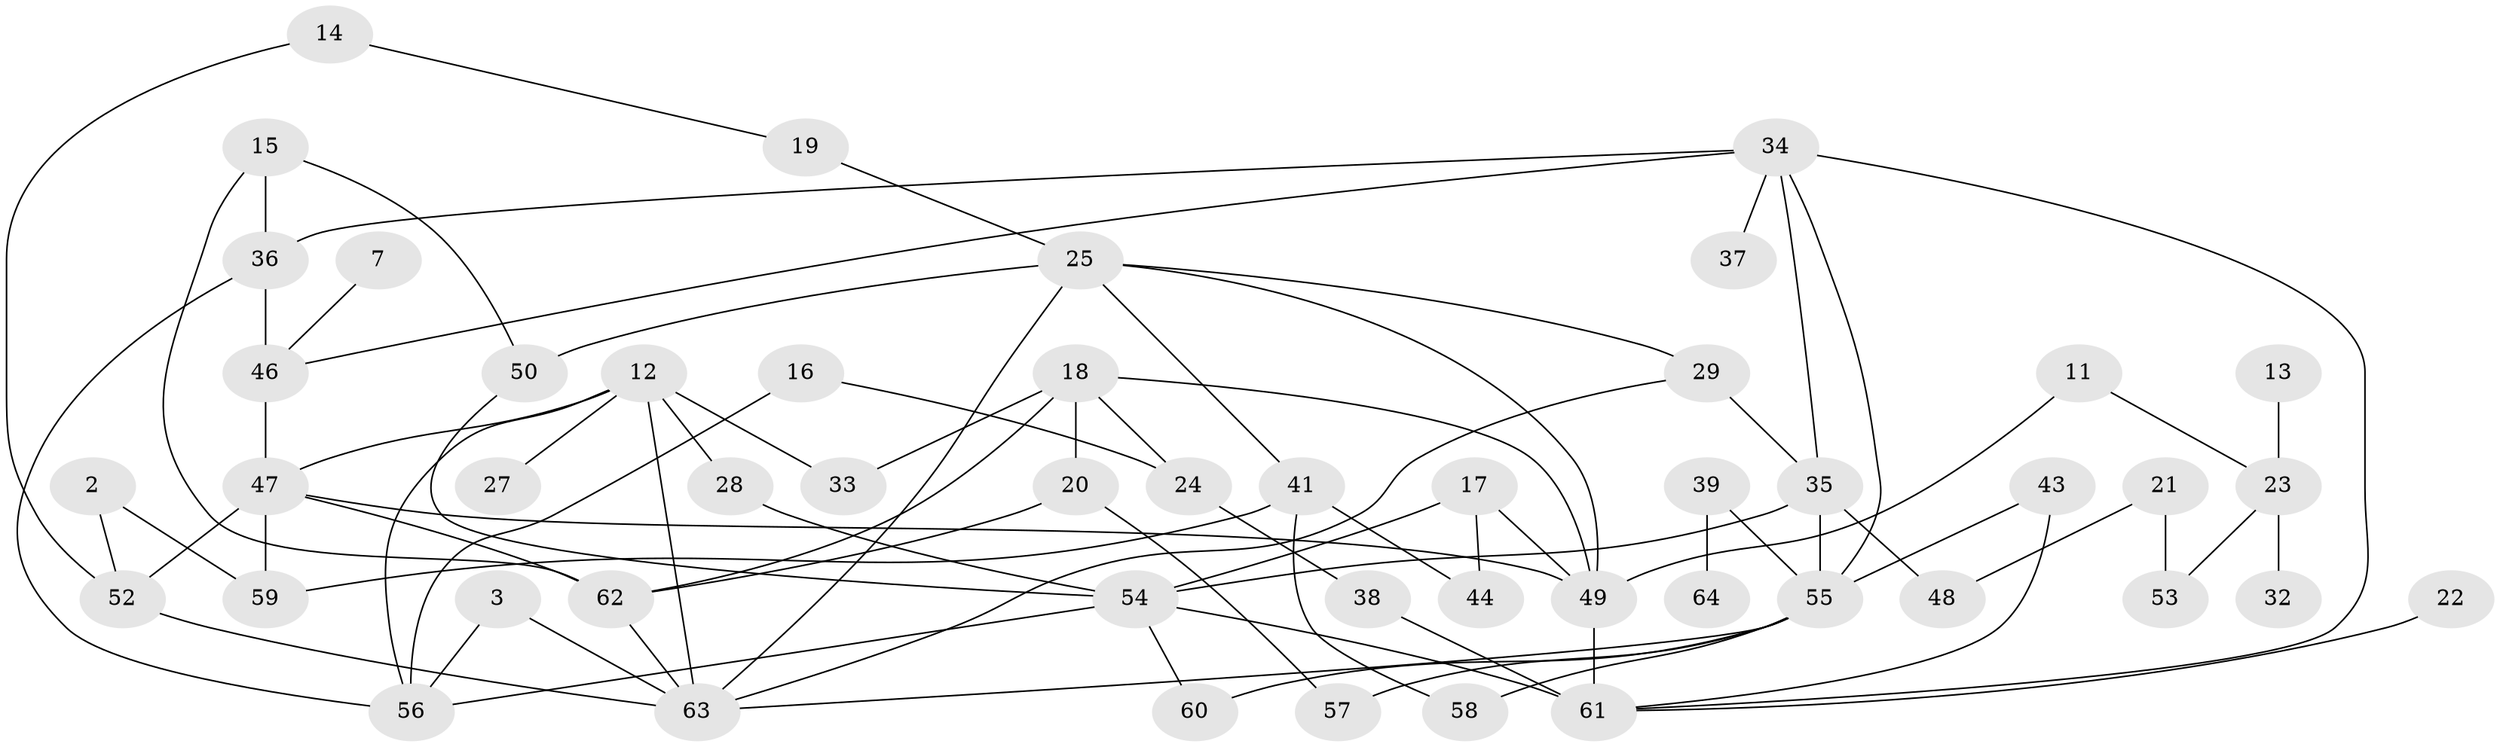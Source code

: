 // original degree distribution, {1: 0.140625, 3: 0.265625, 0: 0.109375, 5: 0.0703125, 4: 0.109375, 2: 0.296875, 7: 0.0078125}
// Generated by graph-tools (version 1.1) at 2025/49/03/09/25 03:49:14]
// undirected, 50 vertices, 81 edges
graph export_dot {
graph [start="1"]
  node [color=gray90,style=filled];
  2;
  3;
  7;
  11;
  12;
  13;
  14;
  15;
  16;
  17;
  18;
  19;
  20;
  21;
  22;
  23;
  24;
  25;
  27;
  28;
  29;
  32;
  33;
  34;
  35;
  36;
  37;
  38;
  39;
  41;
  43;
  44;
  46;
  47;
  48;
  49;
  50;
  52;
  53;
  54;
  55;
  56;
  57;
  58;
  59;
  60;
  61;
  62;
  63;
  64;
  2 -- 52 [weight=1.0];
  2 -- 59 [weight=1.0];
  3 -- 56 [weight=1.0];
  3 -- 63 [weight=1.0];
  7 -- 46 [weight=1.0];
  11 -- 23 [weight=1.0];
  11 -- 49 [weight=1.0];
  12 -- 27 [weight=1.0];
  12 -- 28 [weight=1.0];
  12 -- 33 [weight=1.0];
  12 -- 47 [weight=1.0];
  12 -- 56 [weight=1.0];
  12 -- 63 [weight=2.0];
  13 -- 23 [weight=1.0];
  14 -- 19 [weight=1.0];
  14 -- 52 [weight=1.0];
  15 -- 36 [weight=1.0];
  15 -- 50 [weight=1.0];
  15 -- 62 [weight=1.0];
  16 -- 24 [weight=1.0];
  16 -- 56 [weight=1.0];
  17 -- 44 [weight=1.0];
  17 -- 49 [weight=1.0];
  17 -- 54 [weight=1.0];
  18 -- 20 [weight=1.0];
  18 -- 24 [weight=1.0];
  18 -- 33 [weight=1.0];
  18 -- 49 [weight=1.0];
  18 -- 62 [weight=1.0];
  19 -- 25 [weight=1.0];
  20 -- 57 [weight=1.0];
  20 -- 62 [weight=1.0];
  21 -- 48 [weight=1.0];
  21 -- 53 [weight=1.0];
  22 -- 61 [weight=1.0];
  23 -- 32 [weight=1.0];
  23 -- 53 [weight=1.0];
  24 -- 38 [weight=1.0];
  25 -- 29 [weight=1.0];
  25 -- 41 [weight=1.0];
  25 -- 49 [weight=1.0];
  25 -- 50 [weight=1.0];
  25 -- 63 [weight=1.0];
  28 -- 54 [weight=1.0];
  29 -- 35 [weight=1.0];
  29 -- 63 [weight=1.0];
  34 -- 35 [weight=1.0];
  34 -- 36 [weight=1.0];
  34 -- 37 [weight=1.0];
  34 -- 46 [weight=1.0];
  34 -- 55 [weight=1.0];
  34 -- 61 [weight=1.0];
  35 -- 48 [weight=1.0];
  35 -- 54 [weight=1.0];
  35 -- 55 [weight=1.0];
  36 -- 46 [weight=1.0];
  36 -- 56 [weight=1.0];
  38 -- 61 [weight=1.0];
  39 -- 55 [weight=1.0];
  39 -- 64 [weight=1.0];
  41 -- 44 [weight=1.0];
  41 -- 58 [weight=1.0];
  41 -- 59 [weight=1.0];
  43 -- 55 [weight=1.0];
  43 -- 61 [weight=1.0];
  46 -- 47 [weight=2.0];
  47 -- 49 [weight=1.0];
  47 -- 52 [weight=1.0];
  47 -- 59 [weight=1.0];
  47 -- 62 [weight=1.0];
  49 -- 61 [weight=2.0];
  50 -- 54 [weight=1.0];
  52 -- 63 [weight=1.0];
  54 -- 56 [weight=1.0];
  54 -- 60 [weight=1.0];
  54 -- 61 [weight=1.0];
  55 -- 57 [weight=1.0];
  55 -- 58 [weight=1.0];
  55 -- 60 [weight=1.0];
  55 -- 63 [weight=1.0];
  62 -- 63 [weight=1.0];
}
